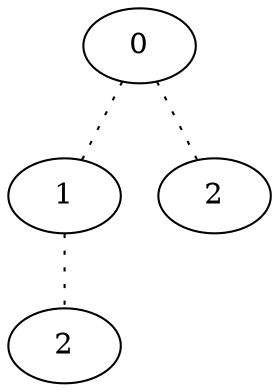 graph {
a0[label=0];
a1[label=1];
a2[label=2];
a3[label=2];
a0 -- a1 [style=dotted];
a0 -- a3 [style=dotted];
a1 -- a2 [style=dotted];
}
